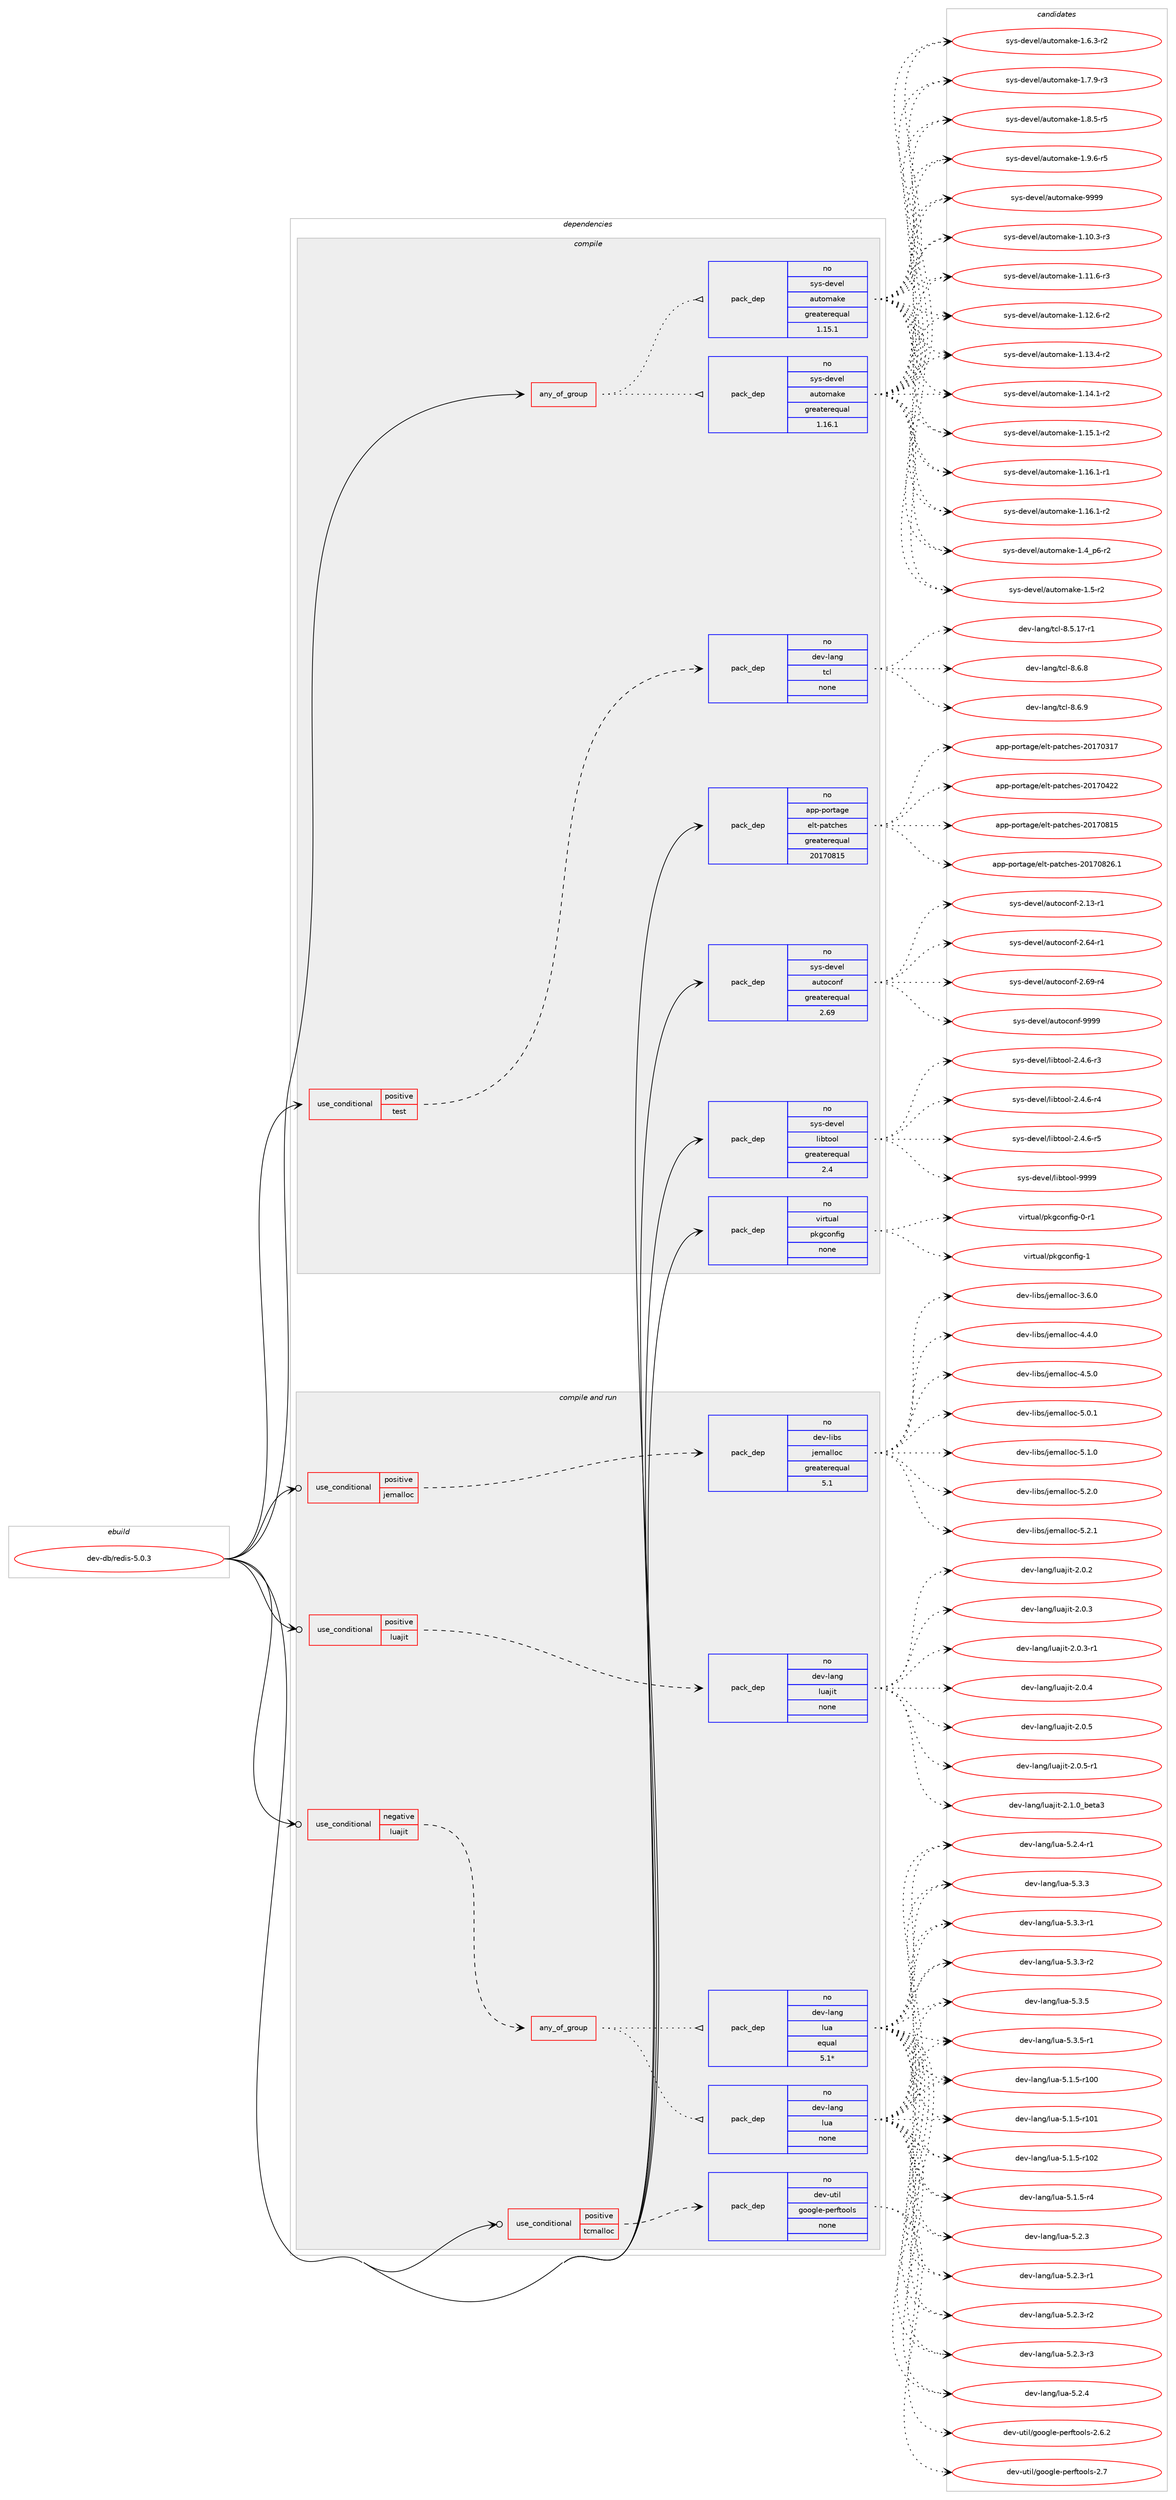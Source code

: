 digraph prolog {

# *************
# Graph options
# *************

newrank=true;
concentrate=true;
compound=true;
graph [rankdir=LR,fontname=Helvetica,fontsize=10,ranksep=1.5];#, ranksep=2.5, nodesep=0.2];
edge  [arrowhead=vee];
node  [fontname=Helvetica,fontsize=10];

# **********
# The ebuild
# **********

subgraph cluster_leftcol {
color=gray;
rank=same;
label=<<i>ebuild</i>>;
id [label="dev-db/redis-5.0.3", color=red, width=4, href="../dev-db/redis-5.0.3.svg"];
}

# ****************
# The dependencies
# ****************

subgraph cluster_midcol {
color=gray;
label=<<i>dependencies</i>>;
subgraph cluster_compile {
fillcolor="#eeeeee";
style=filled;
label=<<i>compile</i>>;
subgraph any9395 {
dependency523378 [label=<<TABLE BORDER="0" CELLBORDER="1" CELLSPACING="0" CELLPADDING="4"><TR><TD CELLPADDING="10">any_of_group</TD></TR></TABLE>>, shape=none, color=red];subgraph pack389391 {
dependency523379 [label=<<TABLE BORDER="0" CELLBORDER="1" CELLSPACING="0" CELLPADDING="4" WIDTH="220"><TR><TD ROWSPAN="6" CELLPADDING="30">pack_dep</TD></TR><TR><TD WIDTH="110">no</TD></TR><TR><TD>sys-devel</TD></TR><TR><TD>automake</TD></TR><TR><TD>greaterequal</TD></TR><TR><TD>1.16.1</TD></TR></TABLE>>, shape=none, color=blue];
}
dependency523378:e -> dependency523379:w [weight=20,style="dotted",arrowhead="oinv"];
subgraph pack389392 {
dependency523380 [label=<<TABLE BORDER="0" CELLBORDER="1" CELLSPACING="0" CELLPADDING="4" WIDTH="220"><TR><TD ROWSPAN="6" CELLPADDING="30">pack_dep</TD></TR><TR><TD WIDTH="110">no</TD></TR><TR><TD>sys-devel</TD></TR><TR><TD>automake</TD></TR><TR><TD>greaterequal</TD></TR><TR><TD>1.15.1</TD></TR></TABLE>>, shape=none, color=blue];
}
dependency523378:e -> dependency523380:w [weight=20,style="dotted",arrowhead="oinv"];
}
id:e -> dependency523378:w [weight=20,style="solid",arrowhead="vee"];
subgraph cond124235 {
dependency523381 [label=<<TABLE BORDER="0" CELLBORDER="1" CELLSPACING="0" CELLPADDING="4"><TR><TD ROWSPAN="3" CELLPADDING="10">use_conditional</TD></TR><TR><TD>positive</TD></TR><TR><TD>test</TD></TR></TABLE>>, shape=none, color=red];
subgraph pack389393 {
dependency523382 [label=<<TABLE BORDER="0" CELLBORDER="1" CELLSPACING="0" CELLPADDING="4" WIDTH="220"><TR><TD ROWSPAN="6" CELLPADDING="30">pack_dep</TD></TR><TR><TD WIDTH="110">no</TD></TR><TR><TD>dev-lang</TD></TR><TR><TD>tcl</TD></TR><TR><TD>none</TD></TR><TR><TD></TD></TR></TABLE>>, shape=none, color=blue];
}
dependency523381:e -> dependency523382:w [weight=20,style="dashed",arrowhead="vee"];
}
id:e -> dependency523381:w [weight=20,style="solid",arrowhead="vee"];
subgraph pack389394 {
dependency523383 [label=<<TABLE BORDER="0" CELLBORDER="1" CELLSPACING="0" CELLPADDING="4" WIDTH="220"><TR><TD ROWSPAN="6" CELLPADDING="30">pack_dep</TD></TR><TR><TD WIDTH="110">no</TD></TR><TR><TD>app-portage</TD></TR><TR><TD>elt-patches</TD></TR><TR><TD>greaterequal</TD></TR><TR><TD>20170815</TD></TR></TABLE>>, shape=none, color=blue];
}
id:e -> dependency523383:w [weight=20,style="solid",arrowhead="vee"];
subgraph pack389395 {
dependency523384 [label=<<TABLE BORDER="0" CELLBORDER="1" CELLSPACING="0" CELLPADDING="4" WIDTH="220"><TR><TD ROWSPAN="6" CELLPADDING="30">pack_dep</TD></TR><TR><TD WIDTH="110">no</TD></TR><TR><TD>sys-devel</TD></TR><TR><TD>autoconf</TD></TR><TR><TD>greaterequal</TD></TR><TR><TD>2.69</TD></TR></TABLE>>, shape=none, color=blue];
}
id:e -> dependency523384:w [weight=20,style="solid",arrowhead="vee"];
subgraph pack389396 {
dependency523385 [label=<<TABLE BORDER="0" CELLBORDER="1" CELLSPACING="0" CELLPADDING="4" WIDTH="220"><TR><TD ROWSPAN="6" CELLPADDING="30">pack_dep</TD></TR><TR><TD WIDTH="110">no</TD></TR><TR><TD>sys-devel</TD></TR><TR><TD>libtool</TD></TR><TR><TD>greaterequal</TD></TR><TR><TD>2.4</TD></TR></TABLE>>, shape=none, color=blue];
}
id:e -> dependency523385:w [weight=20,style="solid",arrowhead="vee"];
subgraph pack389397 {
dependency523386 [label=<<TABLE BORDER="0" CELLBORDER="1" CELLSPACING="0" CELLPADDING="4" WIDTH="220"><TR><TD ROWSPAN="6" CELLPADDING="30">pack_dep</TD></TR><TR><TD WIDTH="110">no</TD></TR><TR><TD>virtual</TD></TR><TR><TD>pkgconfig</TD></TR><TR><TD>none</TD></TR><TR><TD></TD></TR></TABLE>>, shape=none, color=blue];
}
id:e -> dependency523386:w [weight=20,style="solid",arrowhead="vee"];
}
subgraph cluster_compileandrun {
fillcolor="#eeeeee";
style=filled;
label=<<i>compile and run</i>>;
subgraph cond124236 {
dependency523387 [label=<<TABLE BORDER="0" CELLBORDER="1" CELLSPACING="0" CELLPADDING="4"><TR><TD ROWSPAN="3" CELLPADDING="10">use_conditional</TD></TR><TR><TD>negative</TD></TR><TR><TD>luajit</TD></TR></TABLE>>, shape=none, color=red];
subgraph any9396 {
dependency523388 [label=<<TABLE BORDER="0" CELLBORDER="1" CELLSPACING="0" CELLPADDING="4"><TR><TD CELLPADDING="10">any_of_group</TD></TR></TABLE>>, shape=none, color=red];subgraph pack389398 {
dependency523389 [label=<<TABLE BORDER="0" CELLBORDER="1" CELLSPACING="0" CELLPADDING="4" WIDTH="220"><TR><TD ROWSPAN="6" CELLPADDING="30">pack_dep</TD></TR><TR><TD WIDTH="110">no</TD></TR><TR><TD>dev-lang</TD></TR><TR><TD>lua</TD></TR><TR><TD>none</TD></TR><TR><TD></TD></TR></TABLE>>, shape=none, color=blue];
}
dependency523388:e -> dependency523389:w [weight=20,style="dotted",arrowhead="oinv"];
subgraph pack389399 {
dependency523390 [label=<<TABLE BORDER="0" CELLBORDER="1" CELLSPACING="0" CELLPADDING="4" WIDTH="220"><TR><TD ROWSPAN="6" CELLPADDING="30">pack_dep</TD></TR><TR><TD WIDTH="110">no</TD></TR><TR><TD>dev-lang</TD></TR><TR><TD>lua</TD></TR><TR><TD>equal</TD></TR><TR><TD>5.1*</TD></TR></TABLE>>, shape=none, color=blue];
}
dependency523388:e -> dependency523390:w [weight=20,style="dotted",arrowhead="oinv"];
}
dependency523387:e -> dependency523388:w [weight=20,style="dashed",arrowhead="vee"];
}
id:e -> dependency523387:w [weight=20,style="solid",arrowhead="odotvee"];
subgraph cond124237 {
dependency523391 [label=<<TABLE BORDER="0" CELLBORDER="1" CELLSPACING="0" CELLPADDING="4"><TR><TD ROWSPAN="3" CELLPADDING="10">use_conditional</TD></TR><TR><TD>positive</TD></TR><TR><TD>jemalloc</TD></TR></TABLE>>, shape=none, color=red];
subgraph pack389400 {
dependency523392 [label=<<TABLE BORDER="0" CELLBORDER="1" CELLSPACING="0" CELLPADDING="4" WIDTH="220"><TR><TD ROWSPAN="6" CELLPADDING="30">pack_dep</TD></TR><TR><TD WIDTH="110">no</TD></TR><TR><TD>dev-libs</TD></TR><TR><TD>jemalloc</TD></TR><TR><TD>greaterequal</TD></TR><TR><TD>5.1</TD></TR></TABLE>>, shape=none, color=blue];
}
dependency523391:e -> dependency523392:w [weight=20,style="dashed",arrowhead="vee"];
}
id:e -> dependency523391:w [weight=20,style="solid",arrowhead="odotvee"];
subgraph cond124238 {
dependency523393 [label=<<TABLE BORDER="0" CELLBORDER="1" CELLSPACING="0" CELLPADDING="4"><TR><TD ROWSPAN="3" CELLPADDING="10">use_conditional</TD></TR><TR><TD>positive</TD></TR><TR><TD>luajit</TD></TR></TABLE>>, shape=none, color=red];
subgraph pack389401 {
dependency523394 [label=<<TABLE BORDER="0" CELLBORDER="1" CELLSPACING="0" CELLPADDING="4" WIDTH="220"><TR><TD ROWSPAN="6" CELLPADDING="30">pack_dep</TD></TR><TR><TD WIDTH="110">no</TD></TR><TR><TD>dev-lang</TD></TR><TR><TD>luajit</TD></TR><TR><TD>none</TD></TR><TR><TD></TD></TR></TABLE>>, shape=none, color=blue];
}
dependency523393:e -> dependency523394:w [weight=20,style="dashed",arrowhead="vee"];
}
id:e -> dependency523393:w [weight=20,style="solid",arrowhead="odotvee"];
subgraph cond124239 {
dependency523395 [label=<<TABLE BORDER="0" CELLBORDER="1" CELLSPACING="0" CELLPADDING="4"><TR><TD ROWSPAN="3" CELLPADDING="10">use_conditional</TD></TR><TR><TD>positive</TD></TR><TR><TD>tcmalloc</TD></TR></TABLE>>, shape=none, color=red];
subgraph pack389402 {
dependency523396 [label=<<TABLE BORDER="0" CELLBORDER="1" CELLSPACING="0" CELLPADDING="4" WIDTH="220"><TR><TD ROWSPAN="6" CELLPADDING="30">pack_dep</TD></TR><TR><TD WIDTH="110">no</TD></TR><TR><TD>dev-util</TD></TR><TR><TD>google-perftools</TD></TR><TR><TD>none</TD></TR><TR><TD></TD></TR></TABLE>>, shape=none, color=blue];
}
dependency523395:e -> dependency523396:w [weight=20,style="dashed",arrowhead="vee"];
}
id:e -> dependency523395:w [weight=20,style="solid",arrowhead="odotvee"];
}
subgraph cluster_run {
fillcolor="#eeeeee";
style=filled;
label=<<i>run</i>>;
}
}

# **************
# The candidates
# **************

subgraph cluster_choices {
rank=same;
color=gray;
label=<<i>candidates</i>>;

subgraph choice389391 {
color=black;
nodesep=1;
choice11512111545100101118101108479711711611110997107101454946494846514511451 [label="sys-devel/automake-1.10.3-r3", color=red, width=4,href="../sys-devel/automake-1.10.3-r3.svg"];
choice11512111545100101118101108479711711611110997107101454946494946544511451 [label="sys-devel/automake-1.11.6-r3", color=red, width=4,href="../sys-devel/automake-1.11.6-r3.svg"];
choice11512111545100101118101108479711711611110997107101454946495046544511450 [label="sys-devel/automake-1.12.6-r2", color=red, width=4,href="../sys-devel/automake-1.12.6-r2.svg"];
choice11512111545100101118101108479711711611110997107101454946495146524511450 [label="sys-devel/automake-1.13.4-r2", color=red, width=4,href="../sys-devel/automake-1.13.4-r2.svg"];
choice11512111545100101118101108479711711611110997107101454946495246494511450 [label="sys-devel/automake-1.14.1-r2", color=red, width=4,href="../sys-devel/automake-1.14.1-r2.svg"];
choice11512111545100101118101108479711711611110997107101454946495346494511450 [label="sys-devel/automake-1.15.1-r2", color=red, width=4,href="../sys-devel/automake-1.15.1-r2.svg"];
choice11512111545100101118101108479711711611110997107101454946495446494511449 [label="sys-devel/automake-1.16.1-r1", color=red, width=4,href="../sys-devel/automake-1.16.1-r1.svg"];
choice11512111545100101118101108479711711611110997107101454946495446494511450 [label="sys-devel/automake-1.16.1-r2", color=red, width=4,href="../sys-devel/automake-1.16.1-r2.svg"];
choice115121115451001011181011084797117116111109971071014549465295112544511450 [label="sys-devel/automake-1.4_p6-r2", color=red, width=4,href="../sys-devel/automake-1.4_p6-r2.svg"];
choice11512111545100101118101108479711711611110997107101454946534511450 [label="sys-devel/automake-1.5-r2", color=red, width=4,href="../sys-devel/automake-1.5-r2.svg"];
choice115121115451001011181011084797117116111109971071014549465446514511450 [label="sys-devel/automake-1.6.3-r2", color=red, width=4,href="../sys-devel/automake-1.6.3-r2.svg"];
choice115121115451001011181011084797117116111109971071014549465546574511451 [label="sys-devel/automake-1.7.9-r3", color=red, width=4,href="../sys-devel/automake-1.7.9-r3.svg"];
choice115121115451001011181011084797117116111109971071014549465646534511453 [label="sys-devel/automake-1.8.5-r5", color=red, width=4,href="../sys-devel/automake-1.8.5-r5.svg"];
choice115121115451001011181011084797117116111109971071014549465746544511453 [label="sys-devel/automake-1.9.6-r5", color=red, width=4,href="../sys-devel/automake-1.9.6-r5.svg"];
choice115121115451001011181011084797117116111109971071014557575757 [label="sys-devel/automake-9999", color=red, width=4,href="../sys-devel/automake-9999.svg"];
dependency523379:e -> choice11512111545100101118101108479711711611110997107101454946494846514511451:w [style=dotted,weight="100"];
dependency523379:e -> choice11512111545100101118101108479711711611110997107101454946494946544511451:w [style=dotted,weight="100"];
dependency523379:e -> choice11512111545100101118101108479711711611110997107101454946495046544511450:w [style=dotted,weight="100"];
dependency523379:e -> choice11512111545100101118101108479711711611110997107101454946495146524511450:w [style=dotted,weight="100"];
dependency523379:e -> choice11512111545100101118101108479711711611110997107101454946495246494511450:w [style=dotted,weight="100"];
dependency523379:e -> choice11512111545100101118101108479711711611110997107101454946495346494511450:w [style=dotted,weight="100"];
dependency523379:e -> choice11512111545100101118101108479711711611110997107101454946495446494511449:w [style=dotted,weight="100"];
dependency523379:e -> choice11512111545100101118101108479711711611110997107101454946495446494511450:w [style=dotted,weight="100"];
dependency523379:e -> choice115121115451001011181011084797117116111109971071014549465295112544511450:w [style=dotted,weight="100"];
dependency523379:e -> choice11512111545100101118101108479711711611110997107101454946534511450:w [style=dotted,weight="100"];
dependency523379:e -> choice115121115451001011181011084797117116111109971071014549465446514511450:w [style=dotted,weight="100"];
dependency523379:e -> choice115121115451001011181011084797117116111109971071014549465546574511451:w [style=dotted,weight="100"];
dependency523379:e -> choice115121115451001011181011084797117116111109971071014549465646534511453:w [style=dotted,weight="100"];
dependency523379:e -> choice115121115451001011181011084797117116111109971071014549465746544511453:w [style=dotted,weight="100"];
dependency523379:e -> choice115121115451001011181011084797117116111109971071014557575757:w [style=dotted,weight="100"];
}
subgraph choice389392 {
color=black;
nodesep=1;
choice11512111545100101118101108479711711611110997107101454946494846514511451 [label="sys-devel/automake-1.10.3-r3", color=red, width=4,href="../sys-devel/automake-1.10.3-r3.svg"];
choice11512111545100101118101108479711711611110997107101454946494946544511451 [label="sys-devel/automake-1.11.6-r3", color=red, width=4,href="../sys-devel/automake-1.11.6-r3.svg"];
choice11512111545100101118101108479711711611110997107101454946495046544511450 [label="sys-devel/automake-1.12.6-r2", color=red, width=4,href="../sys-devel/automake-1.12.6-r2.svg"];
choice11512111545100101118101108479711711611110997107101454946495146524511450 [label="sys-devel/automake-1.13.4-r2", color=red, width=4,href="../sys-devel/automake-1.13.4-r2.svg"];
choice11512111545100101118101108479711711611110997107101454946495246494511450 [label="sys-devel/automake-1.14.1-r2", color=red, width=4,href="../sys-devel/automake-1.14.1-r2.svg"];
choice11512111545100101118101108479711711611110997107101454946495346494511450 [label="sys-devel/automake-1.15.1-r2", color=red, width=4,href="../sys-devel/automake-1.15.1-r2.svg"];
choice11512111545100101118101108479711711611110997107101454946495446494511449 [label="sys-devel/automake-1.16.1-r1", color=red, width=4,href="../sys-devel/automake-1.16.1-r1.svg"];
choice11512111545100101118101108479711711611110997107101454946495446494511450 [label="sys-devel/automake-1.16.1-r2", color=red, width=4,href="../sys-devel/automake-1.16.1-r2.svg"];
choice115121115451001011181011084797117116111109971071014549465295112544511450 [label="sys-devel/automake-1.4_p6-r2", color=red, width=4,href="../sys-devel/automake-1.4_p6-r2.svg"];
choice11512111545100101118101108479711711611110997107101454946534511450 [label="sys-devel/automake-1.5-r2", color=red, width=4,href="../sys-devel/automake-1.5-r2.svg"];
choice115121115451001011181011084797117116111109971071014549465446514511450 [label="sys-devel/automake-1.6.3-r2", color=red, width=4,href="../sys-devel/automake-1.6.3-r2.svg"];
choice115121115451001011181011084797117116111109971071014549465546574511451 [label="sys-devel/automake-1.7.9-r3", color=red, width=4,href="../sys-devel/automake-1.7.9-r3.svg"];
choice115121115451001011181011084797117116111109971071014549465646534511453 [label="sys-devel/automake-1.8.5-r5", color=red, width=4,href="../sys-devel/automake-1.8.5-r5.svg"];
choice115121115451001011181011084797117116111109971071014549465746544511453 [label="sys-devel/automake-1.9.6-r5", color=red, width=4,href="../sys-devel/automake-1.9.6-r5.svg"];
choice115121115451001011181011084797117116111109971071014557575757 [label="sys-devel/automake-9999", color=red, width=4,href="../sys-devel/automake-9999.svg"];
dependency523380:e -> choice11512111545100101118101108479711711611110997107101454946494846514511451:w [style=dotted,weight="100"];
dependency523380:e -> choice11512111545100101118101108479711711611110997107101454946494946544511451:w [style=dotted,weight="100"];
dependency523380:e -> choice11512111545100101118101108479711711611110997107101454946495046544511450:w [style=dotted,weight="100"];
dependency523380:e -> choice11512111545100101118101108479711711611110997107101454946495146524511450:w [style=dotted,weight="100"];
dependency523380:e -> choice11512111545100101118101108479711711611110997107101454946495246494511450:w [style=dotted,weight="100"];
dependency523380:e -> choice11512111545100101118101108479711711611110997107101454946495346494511450:w [style=dotted,weight="100"];
dependency523380:e -> choice11512111545100101118101108479711711611110997107101454946495446494511449:w [style=dotted,weight="100"];
dependency523380:e -> choice11512111545100101118101108479711711611110997107101454946495446494511450:w [style=dotted,weight="100"];
dependency523380:e -> choice115121115451001011181011084797117116111109971071014549465295112544511450:w [style=dotted,weight="100"];
dependency523380:e -> choice11512111545100101118101108479711711611110997107101454946534511450:w [style=dotted,weight="100"];
dependency523380:e -> choice115121115451001011181011084797117116111109971071014549465446514511450:w [style=dotted,weight="100"];
dependency523380:e -> choice115121115451001011181011084797117116111109971071014549465546574511451:w [style=dotted,weight="100"];
dependency523380:e -> choice115121115451001011181011084797117116111109971071014549465646534511453:w [style=dotted,weight="100"];
dependency523380:e -> choice115121115451001011181011084797117116111109971071014549465746544511453:w [style=dotted,weight="100"];
dependency523380:e -> choice115121115451001011181011084797117116111109971071014557575757:w [style=dotted,weight="100"];
}
subgraph choice389393 {
color=black;
nodesep=1;
choice10010111845108971101034711699108455646534649554511449 [label="dev-lang/tcl-8.5.17-r1", color=red, width=4,href="../dev-lang/tcl-8.5.17-r1.svg"];
choice10010111845108971101034711699108455646544656 [label="dev-lang/tcl-8.6.8", color=red, width=4,href="../dev-lang/tcl-8.6.8.svg"];
choice10010111845108971101034711699108455646544657 [label="dev-lang/tcl-8.6.9", color=red, width=4,href="../dev-lang/tcl-8.6.9.svg"];
dependency523382:e -> choice10010111845108971101034711699108455646534649554511449:w [style=dotted,weight="100"];
dependency523382:e -> choice10010111845108971101034711699108455646544656:w [style=dotted,weight="100"];
dependency523382:e -> choice10010111845108971101034711699108455646544657:w [style=dotted,weight="100"];
}
subgraph choice389394 {
color=black;
nodesep=1;
choice97112112451121111141169710310147101108116451129711699104101115455048495548514955 [label="app-portage/elt-patches-20170317", color=red, width=4,href="../app-portage/elt-patches-20170317.svg"];
choice97112112451121111141169710310147101108116451129711699104101115455048495548525050 [label="app-portage/elt-patches-20170422", color=red, width=4,href="../app-portage/elt-patches-20170422.svg"];
choice97112112451121111141169710310147101108116451129711699104101115455048495548564953 [label="app-portage/elt-patches-20170815", color=red, width=4,href="../app-portage/elt-patches-20170815.svg"];
choice971121124511211111411697103101471011081164511297116991041011154550484955485650544649 [label="app-portage/elt-patches-20170826.1", color=red, width=4,href="../app-portage/elt-patches-20170826.1.svg"];
dependency523383:e -> choice97112112451121111141169710310147101108116451129711699104101115455048495548514955:w [style=dotted,weight="100"];
dependency523383:e -> choice97112112451121111141169710310147101108116451129711699104101115455048495548525050:w [style=dotted,weight="100"];
dependency523383:e -> choice97112112451121111141169710310147101108116451129711699104101115455048495548564953:w [style=dotted,weight="100"];
dependency523383:e -> choice971121124511211111411697103101471011081164511297116991041011154550484955485650544649:w [style=dotted,weight="100"];
}
subgraph choice389395 {
color=black;
nodesep=1;
choice1151211154510010111810110847971171161119911111010245504649514511449 [label="sys-devel/autoconf-2.13-r1", color=red, width=4,href="../sys-devel/autoconf-2.13-r1.svg"];
choice1151211154510010111810110847971171161119911111010245504654524511449 [label="sys-devel/autoconf-2.64-r1", color=red, width=4,href="../sys-devel/autoconf-2.64-r1.svg"];
choice1151211154510010111810110847971171161119911111010245504654574511452 [label="sys-devel/autoconf-2.69-r4", color=red, width=4,href="../sys-devel/autoconf-2.69-r4.svg"];
choice115121115451001011181011084797117116111991111101024557575757 [label="sys-devel/autoconf-9999", color=red, width=4,href="../sys-devel/autoconf-9999.svg"];
dependency523384:e -> choice1151211154510010111810110847971171161119911111010245504649514511449:w [style=dotted,weight="100"];
dependency523384:e -> choice1151211154510010111810110847971171161119911111010245504654524511449:w [style=dotted,weight="100"];
dependency523384:e -> choice1151211154510010111810110847971171161119911111010245504654574511452:w [style=dotted,weight="100"];
dependency523384:e -> choice115121115451001011181011084797117116111991111101024557575757:w [style=dotted,weight="100"];
}
subgraph choice389396 {
color=black;
nodesep=1;
choice1151211154510010111810110847108105981161111111084550465246544511451 [label="sys-devel/libtool-2.4.6-r3", color=red, width=4,href="../sys-devel/libtool-2.4.6-r3.svg"];
choice1151211154510010111810110847108105981161111111084550465246544511452 [label="sys-devel/libtool-2.4.6-r4", color=red, width=4,href="../sys-devel/libtool-2.4.6-r4.svg"];
choice1151211154510010111810110847108105981161111111084550465246544511453 [label="sys-devel/libtool-2.4.6-r5", color=red, width=4,href="../sys-devel/libtool-2.4.6-r5.svg"];
choice1151211154510010111810110847108105981161111111084557575757 [label="sys-devel/libtool-9999", color=red, width=4,href="../sys-devel/libtool-9999.svg"];
dependency523385:e -> choice1151211154510010111810110847108105981161111111084550465246544511451:w [style=dotted,weight="100"];
dependency523385:e -> choice1151211154510010111810110847108105981161111111084550465246544511452:w [style=dotted,weight="100"];
dependency523385:e -> choice1151211154510010111810110847108105981161111111084550465246544511453:w [style=dotted,weight="100"];
dependency523385:e -> choice1151211154510010111810110847108105981161111111084557575757:w [style=dotted,weight="100"];
}
subgraph choice389397 {
color=black;
nodesep=1;
choice11810511411611797108471121071039911111010210510345484511449 [label="virtual/pkgconfig-0-r1", color=red, width=4,href="../virtual/pkgconfig-0-r1.svg"];
choice1181051141161179710847112107103991111101021051034549 [label="virtual/pkgconfig-1", color=red, width=4,href="../virtual/pkgconfig-1.svg"];
dependency523386:e -> choice11810511411611797108471121071039911111010210510345484511449:w [style=dotted,weight="100"];
dependency523386:e -> choice1181051141161179710847112107103991111101021051034549:w [style=dotted,weight="100"];
}
subgraph choice389398 {
color=black;
nodesep=1;
choice1001011184510897110103471081179745534649465345114494848 [label="dev-lang/lua-5.1.5-r100", color=red, width=4,href="../dev-lang/lua-5.1.5-r100.svg"];
choice1001011184510897110103471081179745534649465345114494849 [label="dev-lang/lua-5.1.5-r101", color=red, width=4,href="../dev-lang/lua-5.1.5-r101.svg"];
choice1001011184510897110103471081179745534649465345114494850 [label="dev-lang/lua-5.1.5-r102", color=red, width=4,href="../dev-lang/lua-5.1.5-r102.svg"];
choice100101118451089711010347108117974553464946534511452 [label="dev-lang/lua-5.1.5-r4", color=red, width=4,href="../dev-lang/lua-5.1.5-r4.svg"];
choice10010111845108971101034710811797455346504651 [label="dev-lang/lua-5.2.3", color=red, width=4,href="../dev-lang/lua-5.2.3.svg"];
choice100101118451089711010347108117974553465046514511449 [label="dev-lang/lua-5.2.3-r1", color=red, width=4,href="../dev-lang/lua-5.2.3-r1.svg"];
choice100101118451089711010347108117974553465046514511450 [label="dev-lang/lua-5.2.3-r2", color=red, width=4,href="../dev-lang/lua-5.2.3-r2.svg"];
choice100101118451089711010347108117974553465046514511451 [label="dev-lang/lua-5.2.3-r3", color=red, width=4,href="../dev-lang/lua-5.2.3-r3.svg"];
choice10010111845108971101034710811797455346504652 [label="dev-lang/lua-5.2.4", color=red, width=4,href="../dev-lang/lua-5.2.4.svg"];
choice100101118451089711010347108117974553465046524511449 [label="dev-lang/lua-5.2.4-r1", color=red, width=4,href="../dev-lang/lua-5.2.4-r1.svg"];
choice10010111845108971101034710811797455346514651 [label="dev-lang/lua-5.3.3", color=red, width=4,href="../dev-lang/lua-5.3.3.svg"];
choice100101118451089711010347108117974553465146514511449 [label="dev-lang/lua-5.3.3-r1", color=red, width=4,href="../dev-lang/lua-5.3.3-r1.svg"];
choice100101118451089711010347108117974553465146514511450 [label="dev-lang/lua-5.3.3-r2", color=red, width=4,href="../dev-lang/lua-5.3.3-r2.svg"];
choice10010111845108971101034710811797455346514653 [label="dev-lang/lua-5.3.5", color=red, width=4,href="../dev-lang/lua-5.3.5.svg"];
choice100101118451089711010347108117974553465146534511449 [label="dev-lang/lua-5.3.5-r1", color=red, width=4,href="../dev-lang/lua-5.3.5-r1.svg"];
dependency523389:e -> choice1001011184510897110103471081179745534649465345114494848:w [style=dotted,weight="100"];
dependency523389:e -> choice1001011184510897110103471081179745534649465345114494849:w [style=dotted,weight="100"];
dependency523389:e -> choice1001011184510897110103471081179745534649465345114494850:w [style=dotted,weight="100"];
dependency523389:e -> choice100101118451089711010347108117974553464946534511452:w [style=dotted,weight="100"];
dependency523389:e -> choice10010111845108971101034710811797455346504651:w [style=dotted,weight="100"];
dependency523389:e -> choice100101118451089711010347108117974553465046514511449:w [style=dotted,weight="100"];
dependency523389:e -> choice100101118451089711010347108117974553465046514511450:w [style=dotted,weight="100"];
dependency523389:e -> choice100101118451089711010347108117974553465046514511451:w [style=dotted,weight="100"];
dependency523389:e -> choice10010111845108971101034710811797455346504652:w [style=dotted,weight="100"];
dependency523389:e -> choice100101118451089711010347108117974553465046524511449:w [style=dotted,weight="100"];
dependency523389:e -> choice10010111845108971101034710811797455346514651:w [style=dotted,weight="100"];
dependency523389:e -> choice100101118451089711010347108117974553465146514511449:w [style=dotted,weight="100"];
dependency523389:e -> choice100101118451089711010347108117974553465146514511450:w [style=dotted,weight="100"];
dependency523389:e -> choice10010111845108971101034710811797455346514653:w [style=dotted,weight="100"];
dependency523389:e -> choice100101118451089711010347108117974553465146534511449:w [style=dotted,weight="100"];
}
subgraph choice389399 {
color=black;
nodesep=1;
choice1001011184510897110103471081179745534649465345114494848 [label="dev-lang/lua-5.1.5-r100", color=red, width=4,href="../dev-lang/lua-5.1.5-r100.svg"];
choice1001011184510897110103471081179745534649465345114494849 [label="dev-lang/lua-5.1.5-r101", color=red, width=4,href="../dev-lang/lua-5.1.5-r101.svg"];
choice1001011184510897110103471081179745534649465345114494850 [label="dev-lang/lua-5.1.5-r102", color=red, width=4,href="../dev-lang/lua-5.1.5-r102.svg"];
choice100101118451089711010347108117974553464946534511452 [label="dev-lang/lua-5.1.5-r4", color=red, width=4,href="../dev-lang/lua-5.1.5-r4.svg"];
choice10010111845108971101034710811797455346504651 [label="dev-lang/lua-5.2.3", color=red, width=4,href="../dev-lang/lua-5.2.3.svg"];
choice100101118451089711010347108117974553465046514511449 [label="dev-lang/lua-5.2.3-r1", color=red, width=4,href="../dev-lang/lua-5.2.3-r1.svg"];
choice100101118451089711010347108117974553465046514511450 [label="dev-lang/lua-5.2.3-r2", color=red, width=4,href="../dev-lang/lua-5.2.3-r2.svg"];
choice100101118451089711010347108117974553465046514511451 [label="dev-lang/lua-5.2.3-r3", color=red, width=4,href="../dev-lang/lua-5.2.3-r3.svg"];
choice10010111845108971101034710811797455346504652 [label="dev-lang/lua-5.2.4", color=red, width=4,href="../dev-lang/lua-5.2.4.svg"];
choice100101118451089711010347108117974553465046524511449 [label="dev-lang/lua-5.2.4-r1", color=red, width=4,href="../dev-lang/lua-5.2.4-r1.svg"];
choice10010111845108971101034710811797455346514651 [label="dev-lang/lua-5.3.3", color=red, width=4,href="../dev-lang/lua-5.3.3.svg"];
choice100101118451089711010347108117974553465146514511449 [label="dev-lang/lua-5.3.3-r1", color=red, width=4,href="../dev-lang/lua-5.3.3-r1.svg"];
choice100101118451089711010347108117974553465146514511450 [label="dev-lang/lua-5.3.3-r2", color=red, width=4,href="../dev-lang/lua-5.3.3-r2.svg"];
choice10010111845108971101034710811797455346514653 [label="dev-lang/lua-5.3.5", color=red, width=4,href="../dev-lang/lua-5.3.5.svg"];
choice100101118451089711010347108117974553465146534511449 [label="dev-lang/lua-5.3.5-r1", color=red, width=4,href="../dev-lang/lua-5.3.5-r1.svg"];
dependency523390:e -> choice1001011184510897110103471081179745534649465345114494848:w [style=dotted,weight="100"];
dependency523390:e -> choice1001011184510897110103471081179745534649465345114494849:w [style=dotted,weight="100"];
dependency523390:e -> choice1001011184510897110103471081179745534649465345114494850:w [style=dotted,weight="100"];
dependency523390:e -> choice100101118451089711010347108117974553464946534511452:w [style=dotted,weight="100"];
dependency523390:e -> choice10010111845108971101034710811797455346504651:w [style=dotted,weight="100"];
dependency523390:e -> choice100101118451089711010347108117974553465046514511449:w [style=dotted,weight="100"];
dependency523390:e -> choice100101118451089711010347108117974553465046514511450:w [style=dotted,weight="100"];
dependency523390:e -> choice100101118451089711010347108117974553465046514511451:w [style=dotted,weight="100"];
dependency523390:e -> choice10010111845108971101034710811797455346504652:w [style=dotted,weight="100"];
dependency523390:e -> choice100101118451089711010347108117974553465046524511449:w [style=dotted,weight="100"];
dependency523390:e -> choice10010111845108971101034710811797455346514651:w [style=dotted,weight="100"];
dependency523390:e -> choice100101118451089711010347108117974553465146514511449:w [style=dotted,weight="100"];
dependency523390:e -> choice100101118451089711010347108117974553465146514511450:w [style=dotted,weight="100"];
dependency523390:e -> choice10010111845108971101034710811797455346514653:w [style=dotted,weight="100"];
dependency523390:e -> choice100101118451089711010347108117974553465146534511449:w [style=dotted,weight="100"];
}
subgraph choice389400 {
color=black;
nodesep=1;
choice1001011184510810598115471061011099710810811199455146544648 [label="dev-libs/jemalloc-3.6.0", color=red, width=4,href="../dev-libs/jemalloc-3.6.0.svg"];
choice1001011184510810598115471061011099710810811199455246524648 [label="dev-libs/jemalloc-4.4.0", color=red, width=4,href="../dev-libs/jemalloc-4.4.0.svg"];
choice1001011184510810598115471061011099710810811199455246534648 [label="dev-libs/jemalloc-4.5.0", color=red, width=4,href="../dev-libs/jemalloc-4.5.0.svg"];
choice1001011184510810598115471061011099710810811199455346484649 [label="dev-libs/jemalloc-5.0.1", color=red, width=4,href="../dev-libs/jemalloc-5.0.1.svg"];
choice1001011184510810598115471061011099710810811199455346494648 [label="dev-libs/jemalloc-5.1.0", color=red, width=4,href="../dev-libs/jemalloc-5.1.0.svg"];
choice1001011184510810598115471061011099710810811199455346504648 [label="dev-libs/jemalloc-5.2.0", color=red, width=4,href="../dev-libs/jemalloc-5.2.0.svg"];
choice1001011184510810598115471061011099710810811199455346504649 [label="dev-libs/jemalloc-5.2.1", color=red, width=4,href="../dev-libs/jemalloc-5.2.1.svg"];
dependency523392:e -> choice1001011184510810598115471061011099710810811199455146544648:w [style=dotted,weight="100"];
dependency523392:e -> choice1001011184510810598115471061011099710810811199455246524648:w [style=dotted,weight="100"];
dependency523392:e -> choice1001011184510810598115471061011099710810811199455246534648:w [style=dotted,weight="100"];
dependency523392:e -> choice1001011184510810598115471061011099710810811199455346484649:w [style=dotted,weight="100"];
dependency523392:e -> choice1001011184510810598115471061011099710810811199455346494648:w [style=dotted,weight="100"];
dependency523392:e -> choice1001011184510810598115471061011099710810811199455346504648:w [style=dotted,weight="100"];
dependency523392:e -> choice1001011184510810598115471061011099710810811199455346504649:w [style=dotted,weight="100"];
}
subgraph choice389401 {
color=black;
nodesep=1;
choice10010111845108971101034710811797106105116455046484650 [label="dev-lang/luajit-2.0.2", color=red, width=4,href="../dev-lang/luajit-2.0.2.svg"];
choice10010111845108971101034710811797106105116455046484651 [label="dev-lang/luajit-2.0.3", color=red, width=4,href="../dev-lang/luajit-2.0.3.svg"];
choice100101118451089711010347108117971061051164550464846514511449 [label="dev-lang/luajit-2.0.3-r1", color=red, width=4,href="../dev-lang/luajit-2.0.3-r1.svg"];
choice10010111845108971101034710811797106105116455046484652 [label="dev-lang/luajit-2.0.4", color=red, width=4,href="../dev-lang/luajit-2.0.4.svg"];
choice10010111845108971101034710811797106105116455046484653 [label="dev-lang/luajit-2.0.5", color=red, width=4,href="../dev-lang/luajit-2.0.5.svg"];
choice100101118451089711010347108117971061051164550464846534511449 [label="dev-lang/luajit-2.0.5-r1", color=red, width=4,href="../dev-lang/luajit-2.0.5-r1.svg"];
choice1001011184510897110103471081179710610511645504649464895981011169751 [label="dev-lang/luajit-2.1.0_beta3", color=red, width=4,href="../dev-lang/luajit-2.1.0_beta3.svg"];
dependency523394:e -> choice10010111845108971101034710811797106105116455046484650:w [style=dotted,weight="100"];
dependency523394:e -> choice10010111845108971101034710811797106105116455046484651:w [style=dotted,weight="100"];
dependency523394:e -> choice100101118451089711010347108117971061051164550464846514511449:w [style=dotted,weight="100"];
dependency523394:e -> choice10010111845108971101034710811797106105116455046484652:w [style=dotted,weight="100"];
dependency523394:e -> choice10010111845108971101034710811797106105116455046484653:w [style=dotted,weight="100"];
dependency523394:e -> choice100101118451089711010347108117971061051164550464846534511449:w [style=dotted,weight="100"];
dependency523394:e -> choice1001011184510897110103471081179710610511645504649464895981011169751:w [style=dotted,weight="100"];
}
subgraph choice389402 {
color=black;
nodesep=1;
choice100101118451171161051084710311111110310810145112101114102116111111108115455046544650 [label="dev-util/google-perftools-2.6.2", color=red, width=4,href="../dev-util/google-perftools-2.6.2.svg"];
choice10010111845117116105108471031111111031081014511210111410211611111110811545504655 [label="dev-util/google-perftools-2.7", color=red, width=4,href="../dev-util/google-perftools-2.7.svg"];
dependency523396:e -> choice100101118451171161051084710311111110310810145112101114102116111111108115455046544650:w [style=dotted,weight="100"];
dependency523396:e -> choice10010111845117116105108471031111111031081014511210111410211611111110811545504655:w [style=dotted,weight="100"];
}
}

}
